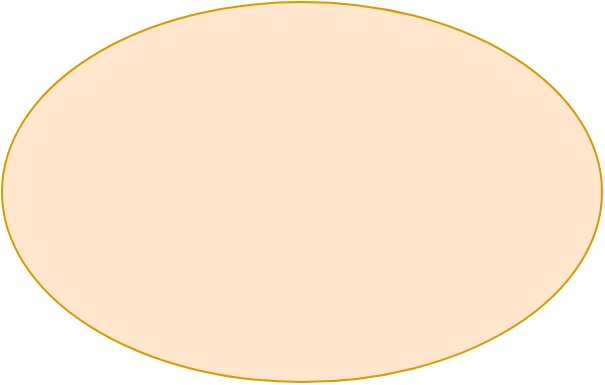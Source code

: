 <mxfile version="24.7.1" type="github">
  <diagram name="Page-1" id="U_AGGfc6kuFqBoWBR-_U">
    <mxGraphModel dx="1434" dy="738" grid="1" gridSize="10" guides="1" tooltips="1" connect="1" arrows="1" fold="1" page="1" pageScale="1" pageWidth="827" pageHeight="1169" math="0" shadow="0">
      <root>
        <mxCell id="0" />
        <mxCell id="1" parent="0" />
        <mxCell id="37YEe6LVE-r5XTBxFhyQ-1" value="&lt;h2 style=&quot;font-size: 17px;&quot;&gt;&lt;br&gt;&lt;/h2&gt;" style="ellipse;whiteSpace=wrap;html=1;fillStyle=solid;fillColor=#ffe6cc;strokeColor=#d79b00;" vertex="1" parent="1">
          <mxGeometry x="240" y="50" width="300" height="190" as="geometry" />
        </mxCell>
      </root>
    </mxGraphModel>
  </diagram>
</mxfile>
